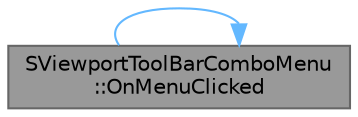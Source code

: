 digraph "SViewportToolBarComboMenu::OnMenuClicked"
{
 // INTERACTIVE_SVG=YES
 // LATEX_PDF_SIZE
  bgcolor="transparent";
  edge [fontname=Helvetica,fontsize=10,labelfontname=Helvetica,labelfontsize=10];
  node [fontname=Helvetica,fontsize=10,shape=box,height=0.2,width=0.4];
  rankdir="RL";
  Node1 [id="Node000001",label="SViewportToolBarComboMenu\l::OnMenuClicked",height=0.2,width=0.4,color="gray40", fillcolor="grey60", style="filled", fontcolor="black",tooltip="Called when the menu button is clicked."];
  Node1 -> Node1 [id="edge1_Node000001_Node000001",dir="back",color="steelblue1",style="solid",tooltip=" "];
}
